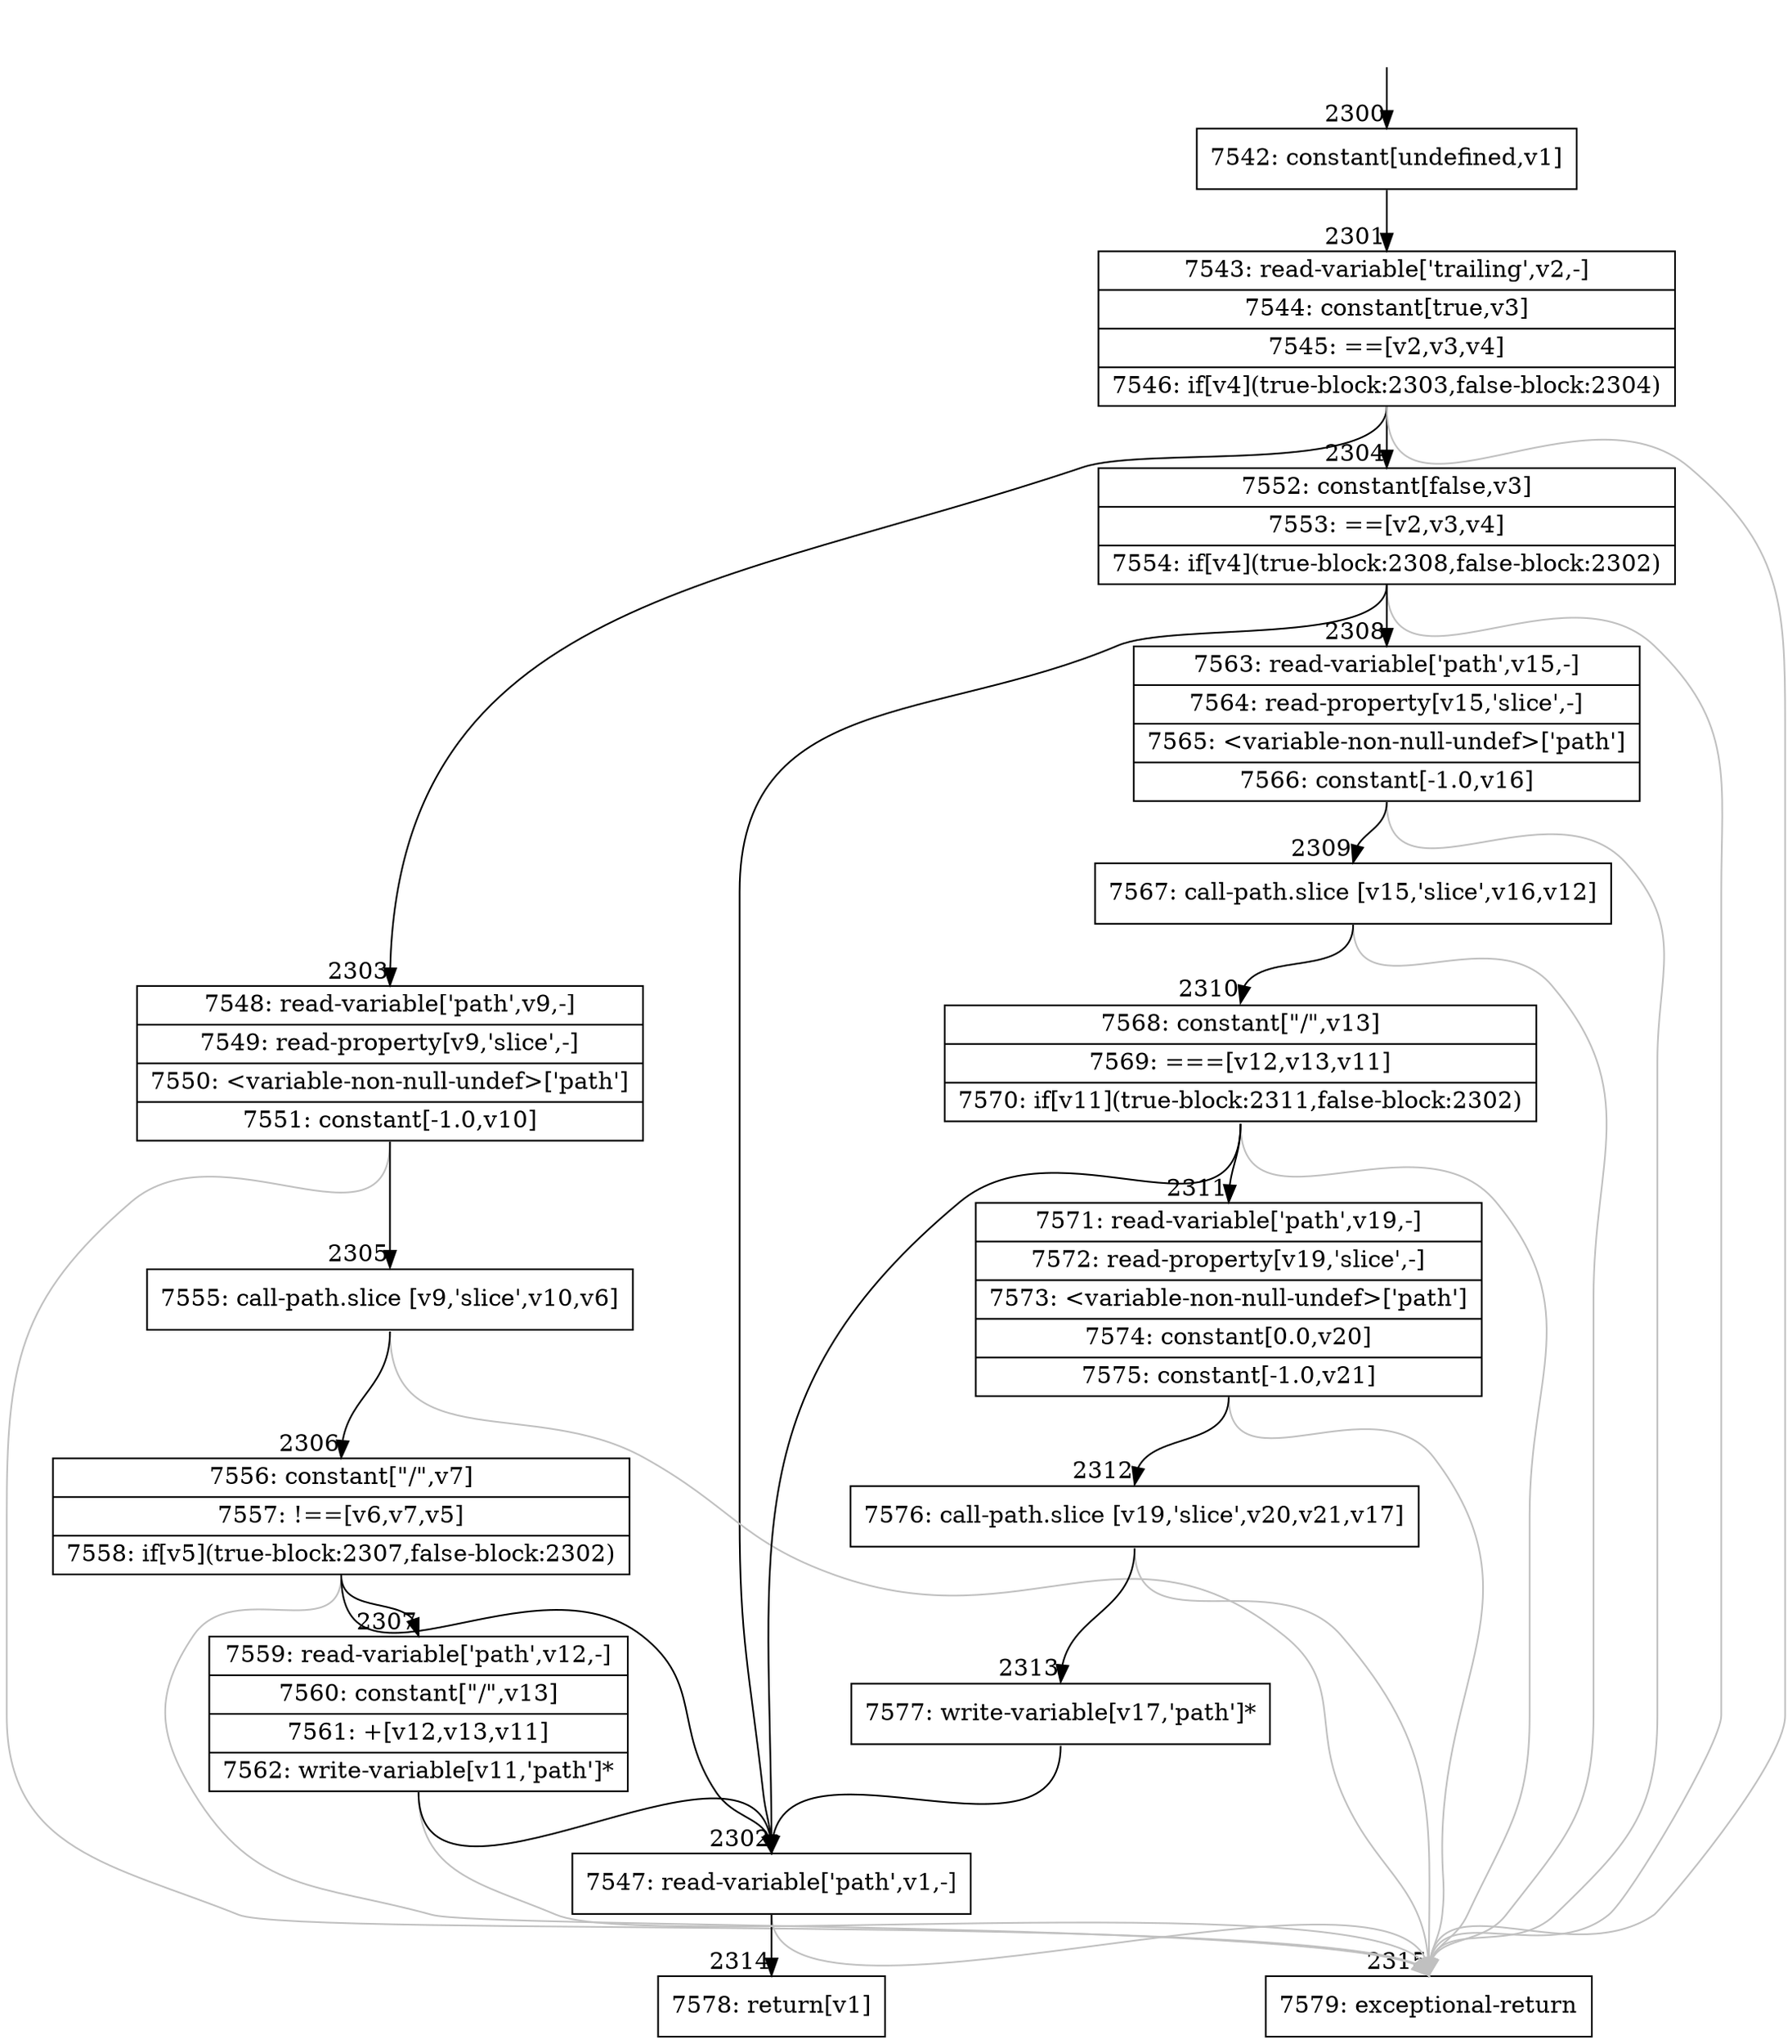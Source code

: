digraph {
rankdir="TD"
BB_entry187[shape=none,label=""];
BB_entry187 -> BB2300 [tailport=s, headport=n, headlabel="    2300"]
BB2300 [shape=record label="{7542: constant[undefined,v1]}" ] 
BB2300 -> BB2301 [tailport=s, headport=n, headlabel="      2301"]
BB2301 [shape=record label="{7543: read-variable['trailing',v2,-]|7544: constant[true,v3]|7545: ==[v2,v3,v4]|7546: if[v4](true-block:2303,false-block:2304)}" ] 
BB2301 -> BB2303 [tailport=s, headport=n, headlabel="      2303"]
BB2301 -> BB2304 [tailport=s, headport=n, headlabel="      2304"]
BB2301 -> BB2315 [tailport=s, headport=n, color=gray, headlabel="      2315"]
BB2302 [shape=record label="{7547: read-variable['path',v1,-]}" ] 
BB2302 -> BB2314 [tailport=s, headport=n, headlabel="      2314"]
BB2302 -> BB2315 [tailport=s, headport=n, color=gray]
BB2303 [shape=record label="{7548: read-variable['path',v9,-]|7549: read-property[v9,'slice',-]|7550: \<variable-non-null-undef\>['path']|7551: constant[-1.0,v10]}" ] 
BB2303 -> BB2305 [tailport=s, headport=n, headlabel="      2305"]
BB2303 -> BB2315 [tailport=s, headport=n, color=gray]
BB2304 [shape=record label="{7552: constant[false,v3]|7553: ==[v2,v3,v4]|7554: if[v4](true-block:2308,false-block:2302)}" ] 
BB2304 -> BB2308 [tailport=s, headport=n, headlabel="      2308"]
BB2304 -> BB2302 [tailport=s, headport=n, headlabel="      2302"]
BB2304 -> BB2315 [tailport=s, headport=n, color=gray]
BB2305 [shape=record label="{7555: call-path.slice [v9,'slice',v10,v6]}" ] 
BB2305 -> BB2306 [tailport=s, headport=n, headlabel="      2306"]
BB2305 -> BB2315 [tailport=s, headport=n, color=gray]
BB2306 [shape=record label="{7556: constant[\"/\",v7]|7557: !==[v6,v7,v5]|7558: if[v5](true-block:2307,false-block:2302)}" ] 
BB2306 -> BB2307 [tailport=s, headport=n, headlabel="      2307"]
BB2306 -> BB2302 [tailport=s, headport=n]
BB2306 -> BB2315 [tailport=s, headport=n, color=gray]
BB2307 [shape=record label="{7559: read-variable['path',v12,-]|7560: constant[\"/\",v13]|7561: +[v12,v13,v11]|7562: write-variable[v11,'path']*}" ] 
BB2307 -> BB2302 [tailport=s, headport=n]
BB2307 -> BB2315 [tailport=s, headport=n, color=gray]
BB2308 [shape=record label="{7563: read-variable['path',v15,-]|7564: read-property[v15,'slice',-]|7565: \<variable-non-null-undef\>['path']|7566: constant[-1.0,v16]}" ] 
BB2308 -> BB2309 [tailport=s, headport=n, headlabel="      2309"]
BB2308 -> BB2315 [tailport=s, headport=n, color=gray]
BB2309 [shape=record label="{7567: call-path.slice [v15,'slice',v16,v12]}" ] 
BB2309 -> BB2310 [tailport=s, headport=n, headlabel="      2310"]
BB2309 -> BB2315 [tailport=s, headport=n, color=gray]
BB2310 [shape=record label="{7568: constant[\"/\",v13]|7569: ===[v12,v13,v11]|7570: if[v11](true-block:2311,false-block:2302)}" ] 
BB2310 -> BB2311 [tailport=s, headport=n, headlabel="      2311"]
BB2310 -> BB2302 [tailport=s, headport=n]
BB2310 -> BB2315 [tailport=s, headport=n, color=gray]
BB2311 [shape=record label="{7571: read-variable['path',v19,-]|7572: read-property[v19,'slice',-]|7573: \<variable-non-null-undef\>['path']|7574: constant[0.0,v20]|7575: constant[-1.0,v21]}" ] 
BB2311 -> BB2312 [tailport=s, headport=n, headlabel="      2312"]
BB2311 -> BB2315 [tailport=s, headport=n, color=gray]
BB2312 [shape=record label="{7576: call-path.slice [v19,'slice',v20,v21,v17]}" ] 
BB2312 -> BB2313 [tailport=s, headport=n, headlabel="      2313"]
BB2312 -> BB2315 [tailport=s, headport=n, color=gray]
BB2313 [shape=record label="{7577: write-variable[v17,'path']*}" ] 
BB2313 -> BB2302 [tailport=s, headport=n]
BB2314 [shape=record label="{7578: return[v1]}" ] 
BB2315 [shape=record label="{7579: exceptional-return}" ] 
//#$~ 2043
}
